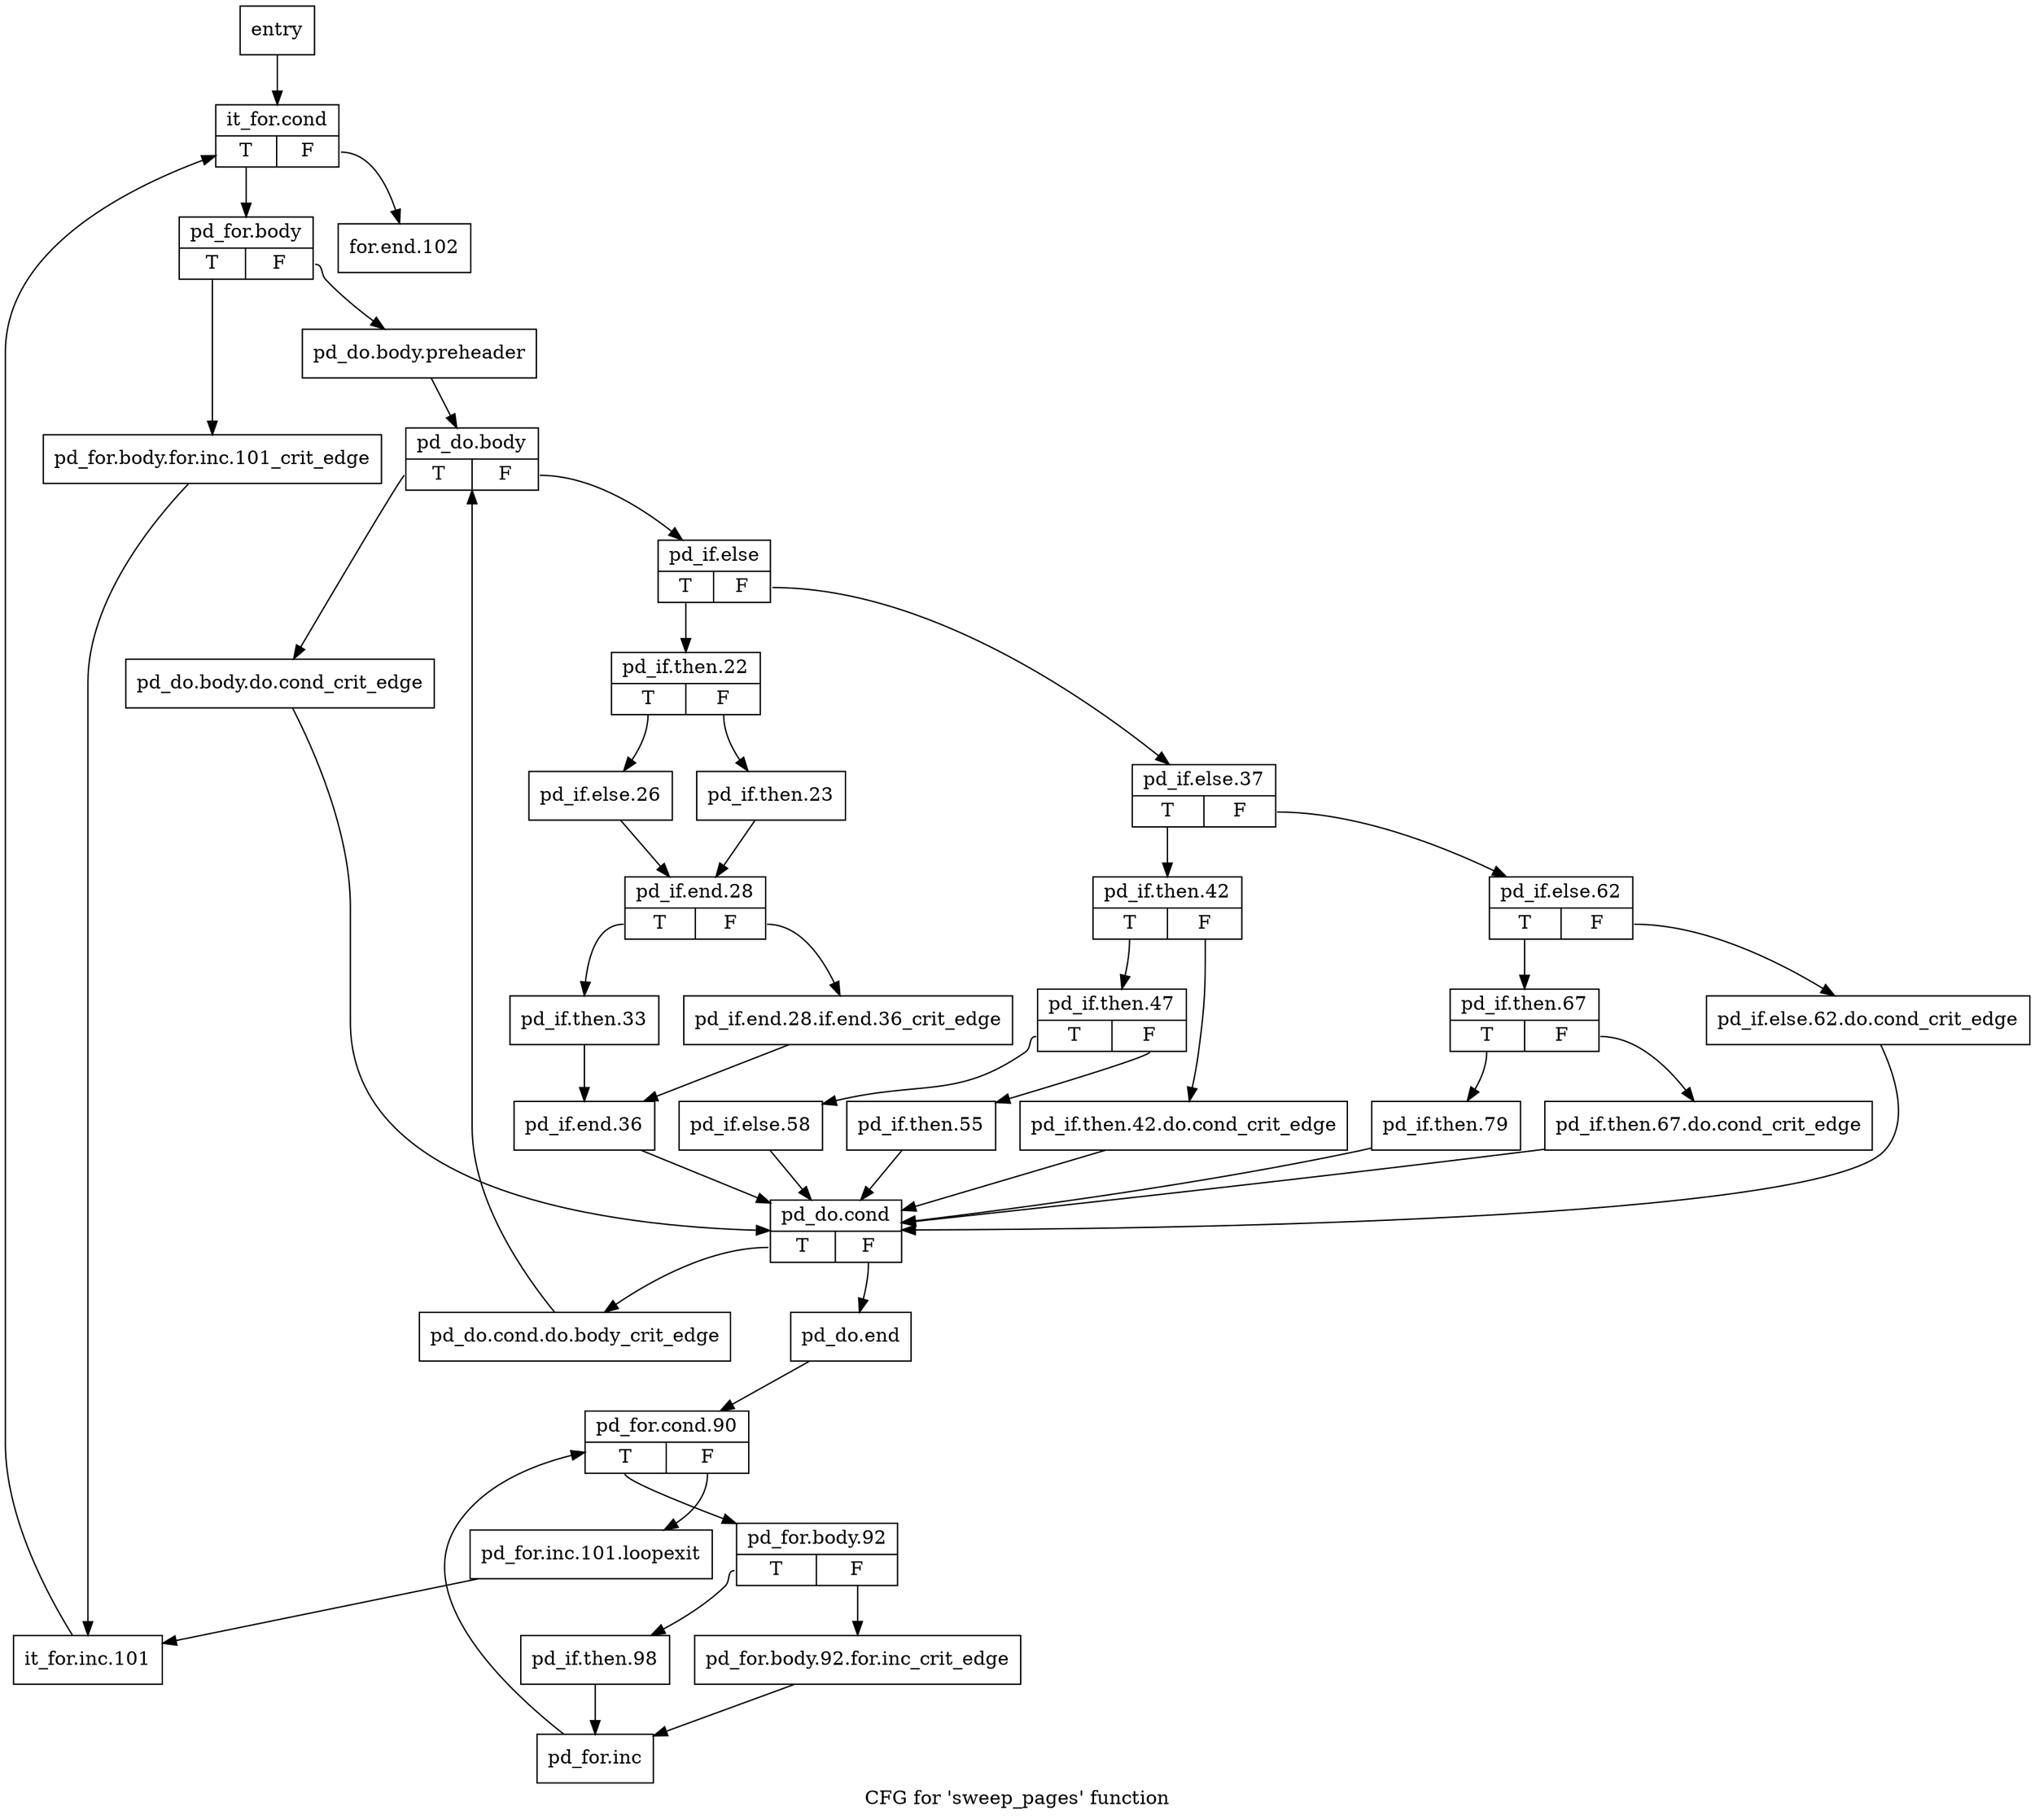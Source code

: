 digraph "CFG for 'sweep_pages' function" {
	label="CFG for 'sweep_pages' function";

	Node0x99d2730 [shape=record,label="{entry}"];
	Node0x99d2730 -> Node0x99d2780;
	Node0x99d2780 [shape=record,label="{it_for.cond|{<s0>T|<s1>F}}"];
	Node0x99d2780:s0 -> Node0x99d27d0;
	Node0x99d2780:s1 -> Node0x99d3270;
	Node0x99d27d0 [shape=record,label="{pd_for.body|{<s0>T|<s1>F}}"];
	Node0x99d27d0:s0 -> Node0x99d2820;
	Node0x99d27d0:s1 -> Node0x99d2870;
	Node0x99d2820 [shape=record,label="{pd_for.body.for.inc.101_crit_edge}"];
	Node0x99d2820 -> Node0x99d3220;
	Node0x99d2870 [shape=record,label="{pd_do.body.preheader}"];
	Node0x99d2870 -> Node0x99d28c0;
	Node0x99d28c0 [shape=record,label="{pd_do.body|{<s0>T|<s1>F}}"];
	Node0x99d28c0:s0 -> Node0x99d2910;
	Node0x99d28c0:s1 -> Node0x99d2960;
	Node0x99d2910 [shape=record,label="{pd_do.body.do.cond_crit_edge}"];
	Node0x99d2910 -> Node0x99d2f50;
	Node0x99d2960 [shape=record,label="{pd_if.else|{<s0>T|<s1>F}}"];
	Node0x99d2960:s0 -> Node0x99d29b0;
	Node0x99d2960:s1 -> Node0x99d2be0;
	Node0x99d29b0 [shape=record,label="{pd_if.then.22|{<s0>T|<s1>F}}"];
	Node0x99d29b0:s0 -> Node0x99d2a50;
	Node0x99d29b0:s1 -> Node0x99d2a00;
	Node0x99d2a00 [shape=record,label="{pd_if.then.23}"];
	Node0x99d2a00 -> Node0x99d2aa0;
	Node0x99d2a50 [shape=record,label="{pd_if.else.26}"];
	Node0x99d2a50 -> Node0x99d2aa0;
	Node0x99d2aa0 [shape=record,label="{pd_if.end.28|{<s0>T|<s1>F}}"];
	Node0x99d2aa0:s0 -> Node0x99d2b40;
	Node0x99d2aa0:s1 -> Node0x99d2af0;
	Node0x99d2af0 [shape=record,label="{pd_if.end.28.if.end.36_crit_edge}"];
	Node0x99d2af0 -> Node0x99d2b90;
	Node0x99d2b40 [shape=record,label="{pd_if.then.33}"];
	Node0x99d2b40 -> Node0x99d2b90;
	Node0x99d2b90 [shape=record,label="{pd_if.end.36}"];
	Node0x99d2b90 -> Node0x99d2f50;
	Node0x99d2be0 [shape=record,label="{pd_if.else.37|{<s0>T|<s1>F}}"];
	Node0x99d2be0:s0 -> Node0x99d2c30;
	Node0x99d2be0:s1 -> Node0x99d2dc0;
	Node0x99d2c30 [shape=record,label="{pd_if.then.42|{<s0>T|<s1>F}}"];
	Node0x99d2c30:s0 -> Node0x99d2cd0;
	Node0x99d2c30:s1 -> Node0x99d2c80;
	Node0x99d2c80 [shape=record,label="{pd_if.then.42.do.cond_crit_edge}"];
	Node0x99d2c80 -> Node0x99d2f50;
	Node0x99d2cd0 [shape=record,label="{pd_if.then.47|{<s0>T|<s1>F}}"];
	Node0x99d2cd0:s0 -> Node0x99d2d70;
	Node0x99d2cd0:s1 -> Node0x99d2d20;
	Node0x99d2d20 [shape=record,label="{pd_if.then.55}"];
	Node0x99d2d20 -> Node0x99d2f50;
	Node0x99d2d70 [shape=record,label="{pd_if.else.58}"];
	Node0x99d2d70 -> Node0x99d2f50;
	Node0x99d2dc0 [shape=record,label="{pd_if.else.62|{<s0>T|<s1>F}}"];
	Node0x99d2dc0:s0 -> Node0x99d2e60;
	Node0x99d2dc0:s1 -> Node0x99d2e10;
	Node0x99d2e10 [shape=record,label="{pd_if.else.62.do.cond_crit_edge}"];
	Node0x99d2e10 -> Node0x99d2f50;
	Node0x99d2e60 [shape=record,label="{pd_if.then.67|{<s0>T|<s1>F}}"];
	Node0x99d2e60:s0 -> Node0x99d2f00;
	Node0x99d2e60:s1 -> Node0x99d2eb0;
	Node0x99d2eb0 [shape=record,label="{pd_if.then.67.do.cond_crit_edge}"];
	Node0x99d2eb0 -> Node0x99d2f50;
	Node0x99d2f00 [shape=record,label="{pd_if.then.79}"];
	Node0x99d2f00 -> Node0x99d2f50;
	Node0x99d2f50 [shape=record,label="{pd_do.cond|{<s0>T|<s1>F}}"];
	Node0x99d2f50:s0 -> Node0x99d2fa0;
	Node0x99d2f50:s1 -> Node0x99d2ff0;
	Node0x99d2fa0 [shape=record,label="{pd_do.cond.do.body_crit_edge}"];
	Node0x99d2fa0 -> Node0x99d28c0;
	Node0x99d2ff0 [shape=record,label="{pd_do.end}"];
	Node0x99d2ff0 -> Node0x99d3040;
	Node0x99d3040 [shape=record,label="{pd_for.cond.90|{<s0>T|<s1>F}}"];
	Node0x99d3040:s0 -> Node0x99d3090;
	Node0x99d3040:s1 -> Node0x99d31d0;
	Node0x99d3090 [shape=record,label="{pd_for.body.92|{<s0>T|<s1>F}}"];
	Node0x99d3090:s0 -> Node0x99d3130;
	Node0x99d3090:s1 -> Node0x99d30e0;
	Node0x99d30e0 [shape=record,label="{pd_for.body.92.for.inc_crit_edge}"];
	Node0x99d30e0 -> Node0x99d3180;
	Node0x99d3130 [shape=record,label="{pd_if.then.98}"];
	Node0x99d3130 -> Node0x99d3180;
	Node0x99d3180 [shape=record,label="{pd_for.inc}"];
	Node0x99d3180 -> Node0x99d3040;
	Node0x99d31d0 [shape=record,label="{pd_for.inc.101.loopexit}"];
	Node0x99d31d0 -> Node0x99d3220;
	Node0x99d3220 [shape=record,label="{it_for.inc.101}"];
	Node0x99d3220 -> Node0x99d2780;
	Node0x99d3270 [shape=record,label="{for.end.102}"];
}
